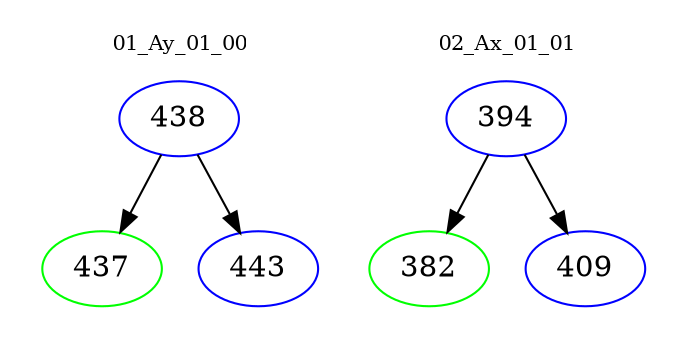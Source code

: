 digraph{
subgraph cluster_0 {
color = white
label = "01_Ay_01_00";
fontsize=10;
T0_438 [label="438", color="blue"]
T0_438 -> T0_437 [color="black"]
T0_437 [label="437", color="green"]
T0_438 -> T0_443 [color="black"]
T0_443 [label="443", color="blue"]
}
subgraph cluster_1 {
color = white
label = "02_Ax_01_01";
fontsize=10;
T1_394 [label="394", color="blue"]
T1_394 -> T1_382 [color="black"]
T1_382 [label="382", color="green"]
T1_394 -> T1_409 [color="black"]
T1_409 [label="409", color="blue"]
}
}
